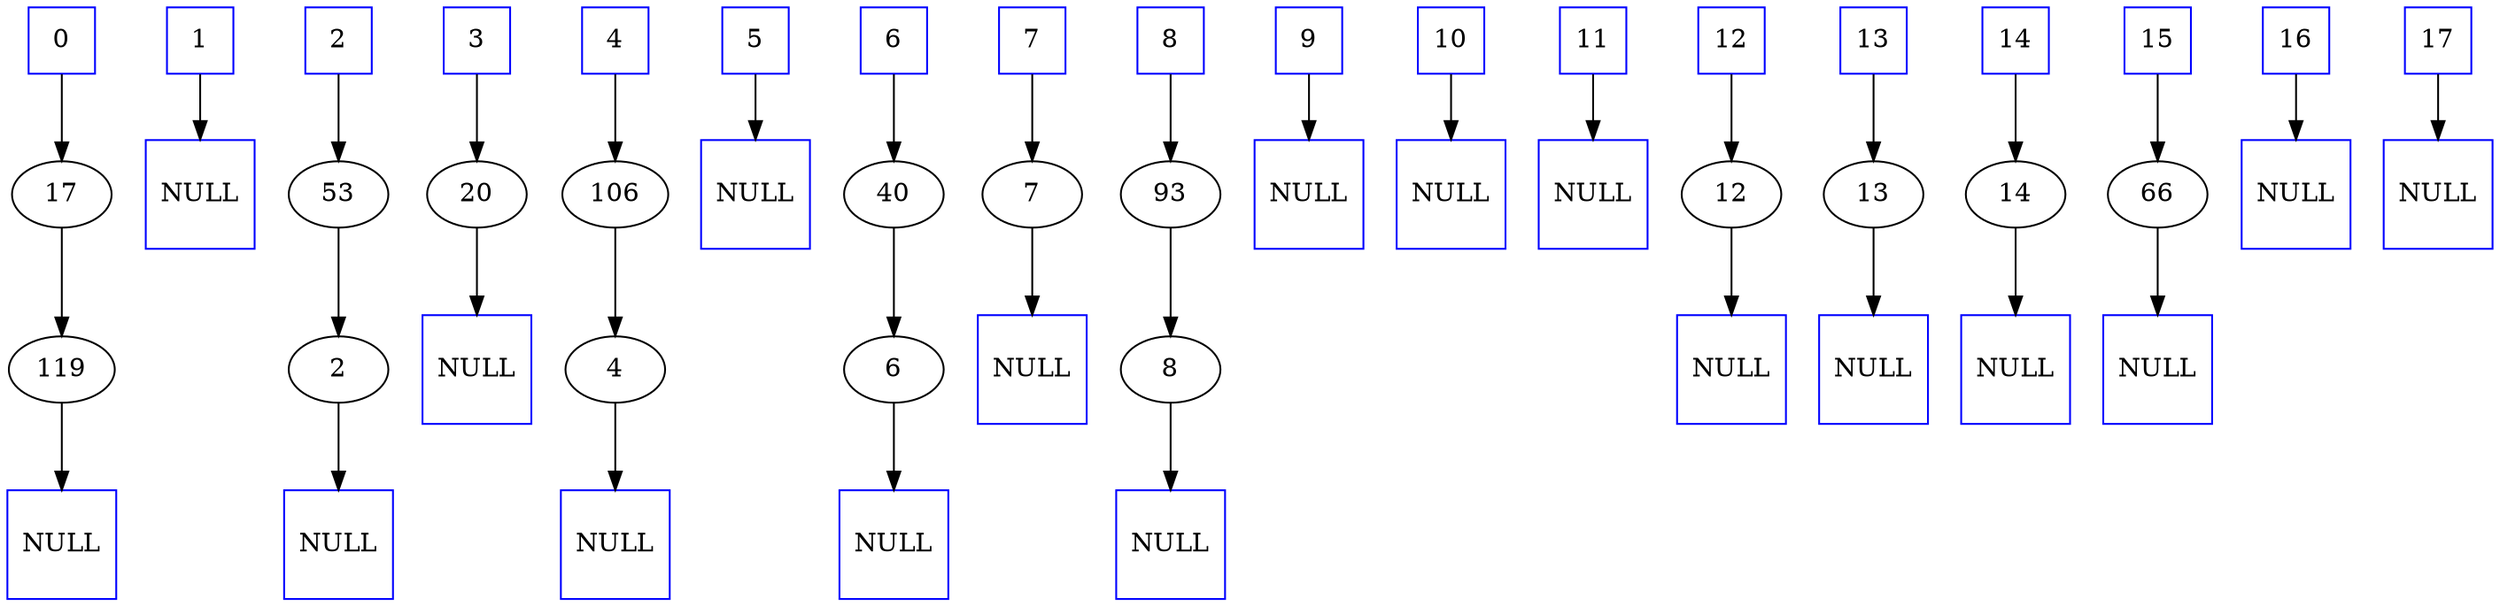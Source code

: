 digraph TREE {
rankdir="UD";
T0[label=0,shape=square,color=blue];
L0[label=NULL,shape=square,color=blue];
T0 -> 17 -> 119 -> L0;
T1[label=1,shape=square,color=blue];
L1[label=NULL,shape=square,color=blue];
T1 -> L1;
T2[label=2,shape=square,color=blue];
L2[label=NULL,shape=square,color=blue];
T2 -> 53 -> 2 -> L2;
T3[label=3,shape=square,color=blue];
L3[label=NULL,shape=square,color=blue];
T3 -> 20 -> L3;
T4[label=4,shape=square,color=blue];
L4[label=NULL,shape=square,color=blue];
T4 -> 106 -> 4 -> L4;
T5[label=5,shape=square,color=blue];
L5[label=NULL,shape=square,color=blue];
T5 -> L5;
T6[label=6,shape=square,color=blue];
L6[label=NULL,shape=square,color=blue];
T6 -> 40 -> 6 -> L6;
T7[label=7,shape=square,color=blue];
L7[label=NULL,shape=square,color=blue];
T7 -> 7 -> L7;
T8[label=8,shape=square,color=blue];
L8[label=NULL,shape=square,color=blue];
T8 -> 93 -> 8 -> L8;
T9[label=9,shape=square,color=blue];
L9[label=NULL,shape=square,color=blue];
T9 -> L9;
T10[label=10,shape=square,color=blue];
L10[label=NULL,shape=square,color=blue];
T10 -> L10;
T11[label=11,shape=square,color=blue];
L11[label=NULL,shape=square,color=blue];
T11 -> L11;
T12[label=12,shape=square,color=blue];
L12[label=NULL,shape=square,color=blue];
T12 -> 12 -> L12;
T13[label=13,shape=square,color=blue];
L13[label=NULL,shape=square,color=blue];
T13 -> 13 -> L13;
T14[label=14,shape=square,color=blue];
L14[label=NULL,shape=square,color=blue];
T14 -> 14 -> L14;
T15[label=15,shape=square,color=blue];
L15[label=NULL,shape=square,color=blue];
T15 -> 66 -> L15;
T16[label=16,shape=square,color=blue];
L16[label=NULL,shape=square,color=blue];
T16 -> L16;
T17[label=17,shape=square,color=blue];
L17[label=NULL,shape=square,color=blue];
T17 -> L17;
}
